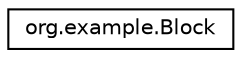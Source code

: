 digraph "Graphical Class Hierarchy"
{
 // LATEX_PDF_SIZE
  edge [fontname="Helvetica",fontsize="10",labelfontname="Helvetica",labelfontsize="10"];
  node [fontname="Helvetica",fontsize="10",shape=record];
  rankdir="LR";
  Node0 [label="org.example.Block",height=0.2,width=0.4,color="black", fillcolor="white", style="filled",URL="$classorg_1_1example_1_1Block.html",tooltip=" "];
}
